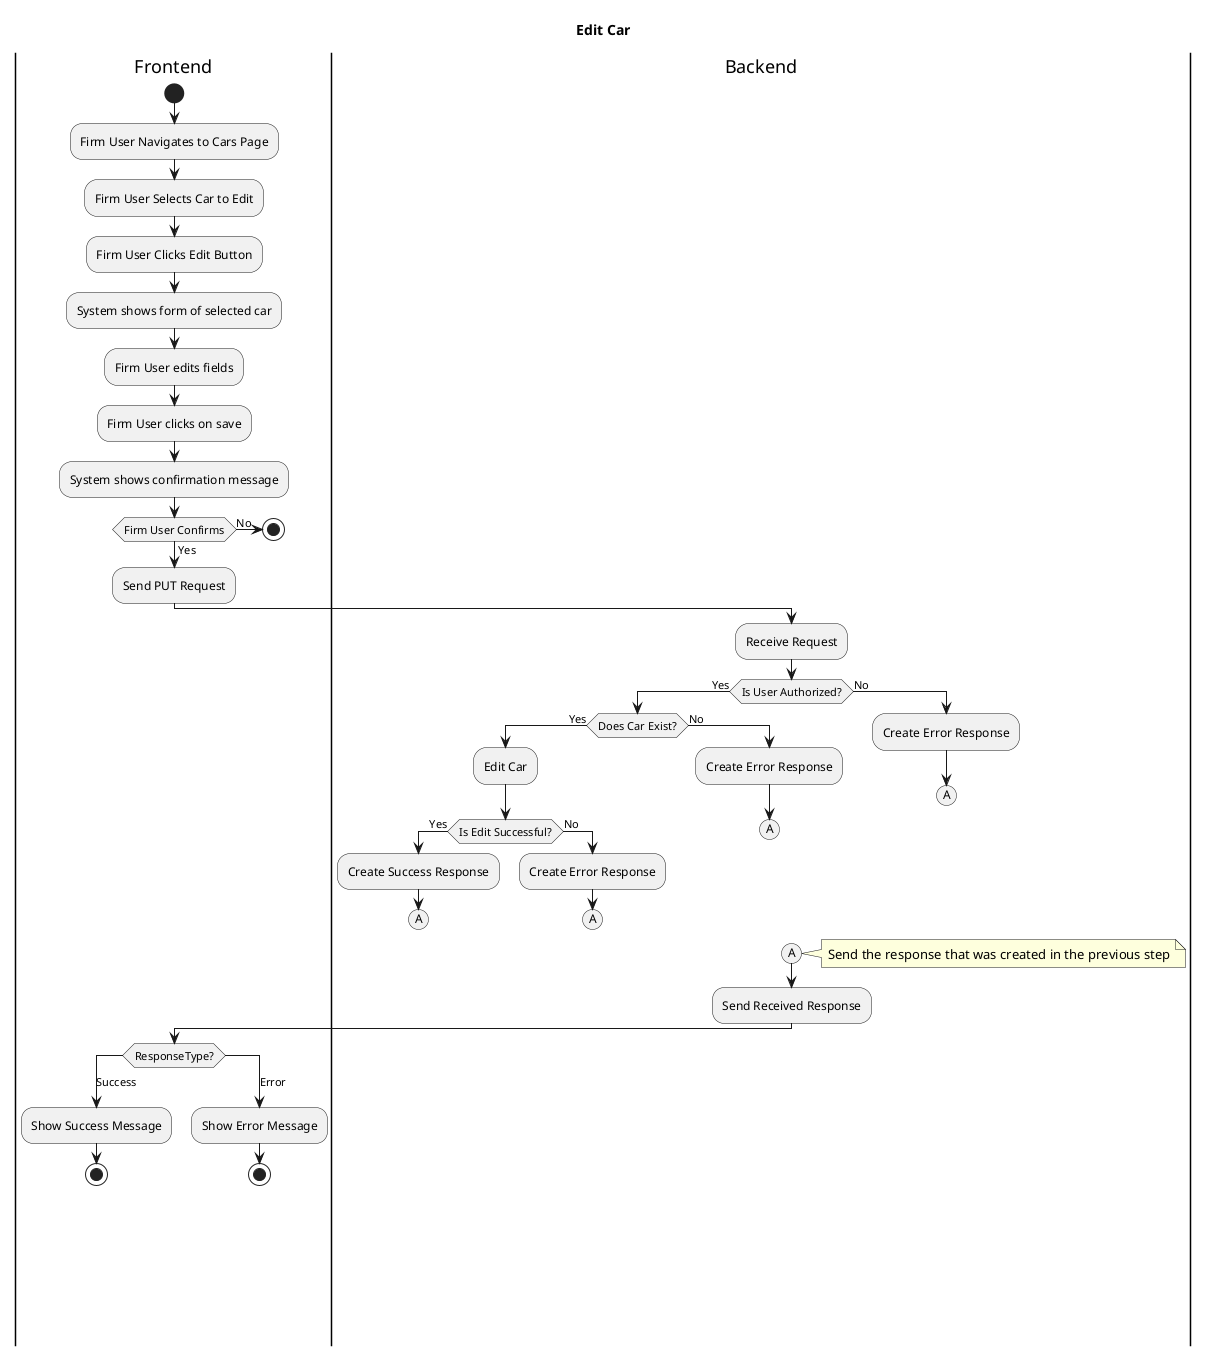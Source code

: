 @startuml
'https://plantuml.com/activity-diagram-beta
title Edit Car

|Frontend|
start

:Firm User Navigates to Cars Page;
:Firm User Selects Car to Edit;
:Firm User Clicks Edit Button;
:System shows form of selected car;
:Firm User edits fields;
:Firm User clicks on save;
:System shows confirmation message;

if (Firm User Confirms) then (Yes)
    :Send PUT Request;

    |Backend|

    :Receive Request;

    if (Is User Authorized?) then (Yes)
        if (Does Car Exist?) then (Yes)
            :Edit Car;

            if (Is Edit Successful?) then (Yes)
                :Create Success Response;
                (A)
                detach
            else (No)
                :Create Error Response;
                (A)
                detach
            endif
        else (No)
            :Create Error Response;
            (A)
            detach
        endif
    else (No)
        :Create Error Response;
        (A)
        detach
    endif

    (A)

    note right
        Send the response that was created in the previous step
    end note

    :Send Received Response;

    |Frontend|

    switch (ResponseType?)
    case (Success)
        :Show Success Message;
        stop
    case (Error)
        :Show Error Message;
        stop
    endswitch

else (No)
    |Frontend|
stop

endif

@enduml
